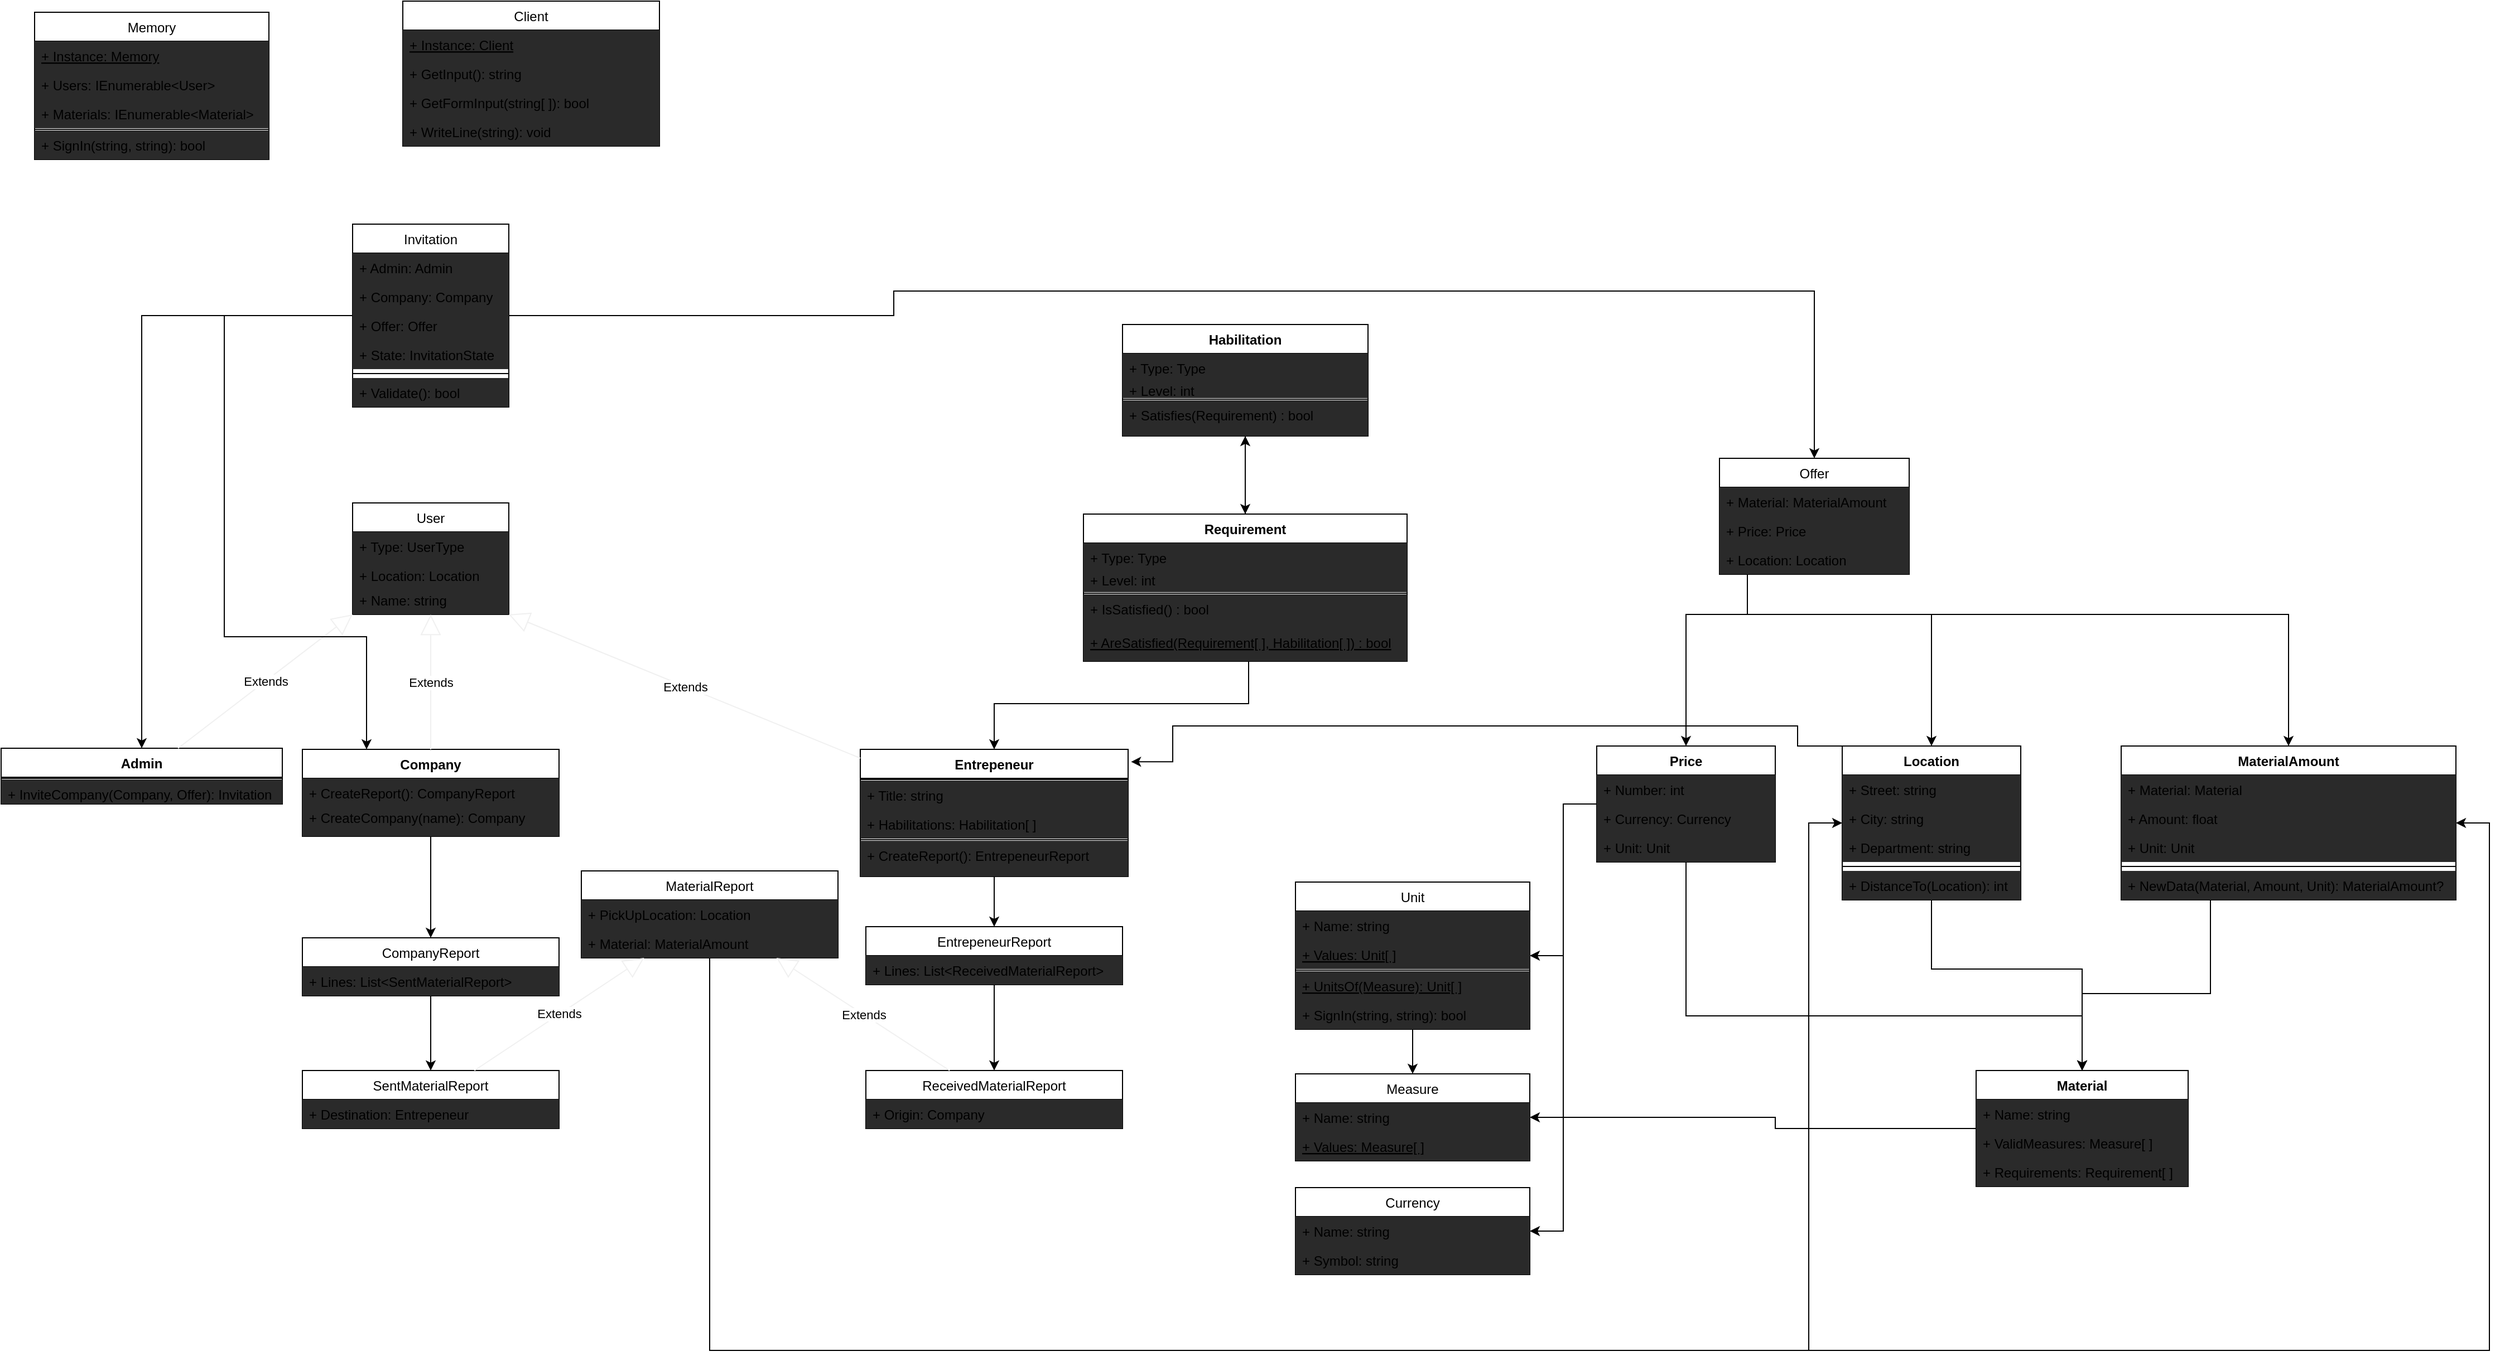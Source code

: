 <mxfile>
    <diagram id="kwgLytBKqiFLjFJrec6y" name="Page-1">
        <mxGraphModel dx="2260" dy="1845" grid="1" gridSize="10" guides="1" tooltips="1" connect="1" arrows="1" fold="1" page="1" pageScale="1" pageWidth="827" pageHeight="1169" math="0" shadow="0">
            <root>
                <mxCell id="0"/>
                <mxCell id="1" parent="0"/>
                <mxCell id="120" style="edgeStyle=orthogonalEdgeStyle;rounded=0;orthogonalLoop=1;jettySize=auto;html=1;entryX=0.5;entryY=0;entryDx=0;entryDy=0;" parent="1" source="2" target="8" edge="1">
                    <mxGeometry relative="1" as="geometry"/>
                </mxCell>
                <mxCell id="2" value="Company" style="swimlane;fontStyle=1;align=center;verticalAlign=top;childLayout=stackLayout;horizontal=1;startSize=26;horizontalStack=0;resizeParent=1;resizeParentMax=0;resizeLast=0;collapsible=1;marginBottom=0;" parent="1" vertex="1">
                    <mxGeometry x="-460" y="-419" width="230" height="78" as="geometry">
                        <mxRectangle x="-460" y="-419" width="70" height="26" as="alternateBounds"/>
                    </mxGeometry>
                </mxCell>
                <mxCell id="6" value="+ CreateReport(): CompanyReport" style="text;align=left;verticalAlign=top;spacingLeft=4;spacingRight=4;overflow=hidden;rotatable=0;points=[[0,0.5],[1,0.5]];portConstraint=eastwest;fillColor=#2a2a2a;" parent="2" vertex="1">
                    <mxGeometry y="26" width="230" height="22" as="geometry"/>
                </mxCell>
                <mxCell id="7" value="+ CreateCompany(name): Company" style="text;align=left;verticalAlign=top;spacingLeft=4;spacingRight=4;overflow=hidden;rotatable=0;points=[[0,0.5],[1,0.5]];portConstraint=eastwest;fillColor=#2a2a2a;" parent="2" vertex="1">
                    <mxGeometry y="48" width="230" height="30" as="geometry"/>
                </mxCell>
                <mxCell id="137" style="edgeStyle=orthogonalEdgeStyle;rounded=0;orthogonalLoop=1;jettySize=auto;html=1;entryX=0.5;entryY=0;entryDx=0;entryDy=0;" parent="1" source="8" target="83" edge="1">
                    <mxGeometry relative="1" as="geometry"/>
                </mxCell>
                <mxCell id="8" value="CompanyReport" style="swimlane;fontStyle=0;childLayout=stackLayout;horizontal=1;startSize=26;horizontalStack=0;resizeParent=1;resizeParentMax=0;resizeLast=0;collapsible=1;marginBottom=0;" parent="1" vertex="1">
                    <mxGeometry x="-460" y="-250" width="230" height="52" as="geometry"/>
                </mxCell>
                <mxCell id="9" value="+ Lines: List&lt;SentMaterialReport&gt;" style="text;align=left;verticalAlign=top;spacingLeft=4;spacingRight=4;overflow=hidden;rotatable=0;points=[[0,0.5],[1,0.5]];portConstraint=eastwest;fillColor=#2a2a2a;" parent="8" vertex="1">
                    <mxGeometry y="26" width="230" height="26" as="geometry"/>
                </mxCell>
                <mxCell id="96" style="edgeStyle=orthogonalEdgeStyle;rounded=0;orthogonalLoop=1;jettySize=auto;html=1;entryX=0.5;entryY=0;entryDx=0;entryDy=0;" parent="1" source="11" target="16" edge="1">
                    <mxGeometry relative="1" as="geometry">
                        <mxPoint x="120" y="559" as="targetPoint"/>
                    </mxGeometry>
                </mxCell>
                <mxCell id="11" value="Entrepeneur" style="swimlane;fontStyle=1;align=center;verticalAlign=top;childLayout=stackLayout;horizontal=1;startSize=26;horizontalStack=0;resizeParent=1;resizeParentMax=0;resizeLast=0;collapsible=1;marginBottom=0;" parent="1" vertex="1">
                    <mxGeometry x="40" y="-419" width="240" height="114" as="geometry">
                        <mxRectangle x="40" y="-419" width="70" height="26" as="alternateBounds"/>
                    </mxGeometry>
                </mxCell>
                <mxCell id="143" value="" style="line;strokeWidth=1;align=left;verticalAlign=middle;spacingTop=-1;spacingLeft=3;spacingRight=3;rotatable=0;labelPosition=right;points=[];portConstraint=eastwest;" vertex="1" parent="11">
                    <mxGeometry y="26" width="240" height="2" as="geometry"/>
                </mxCell>
                <mxCell id="202" value="+ Title: string" style="text;align=left;verticalAlign=top;spacingLeft=4;spacingRight=4;overflow=hidden;rotatable=0;points=[[0,0.5],[1,0.5]];portConstraint=eastwest;fillColor=#2a2a2a;" vertex="1" parent="11">
                    <mxGeometry y="28" width="240" height="26" as="geometry"/>
                </mxCell>
                <mxCell id="204" value="+ Habilitations: Habilitation[ ]" style="text;align=left;verticalAlign=top;spacingLeft=4;spacingRight=4;overflow=hidden;rotatable=0;points=[[0,0.5],[1,0.5]];portConstraint=eastwest;fillColor=#2a2a2a;" vertex="1" parent="11">
                    <mxGeometry y="54" width="240" height="26" as="geometry"/>
                </mxCell>
                <mxCell id="203" value="" style="line;strokeWidth=1;align=left;verticalAlign=middle;spacingTop=-1;spacingLeft=3;spacingRight=3;rotatable=0;labelPosition=right;points=[];portConstraint=eastwest;" vertex="1" parent="11">
                    <mxGeometry y="80" width="240" height="2" as="geometry"/>
                </mxCell>
                <mxCell id="15" value="+ CreateReport(): EntrepeneurReport" style="text;align=left;verticalAlign=top;spacingLeft=4;spacingRight=4;overflow=hidden;rotatable=0;points=[[0,0.5],[1,0.5]];portConstraint=eastwest;fillColor=#2a2a2a;" parent="11" vertex="1">
                    <mxGeometry y="82" width="240" height="32" as="geometry"/>
                </mxCell>
                <mxCell id="132" style="edgeStyle=orthogonalEdgeStyle;rounded=0;orthogonalLoop=1;jettySize=auto;html=1;entryX=0.5;entryY=0;entryDx=0;entryDy=0;" parent="1" source="16" target="74" edge="1">
                    <mxGeometry relative="1" as="geometry">
                        <Array as="points">
                            <mxPoint x="160" y="-150"/>
                            <mxPoint x="160" y="-150"/>
                        </Array>
                    </mxGeometry>
                </mxCell>
                <mxCell id="16" value="EntrepeneurReport" style="swimlane;fontStyle=0;childLayout=stackLayout;horizontal=1;startSize=26;horizontalStack=0;resizeParent=1;resizeParentMax=0;resizeLast=0;collapsible=1;marginBottom=0;" parent="1" vertex="1">
                    <mxGeometry x="45" y="-260" width="230" height="52" as="geometry"/>
                </mxCell>
                <mxCell id="17" value="+ Lines: List&lt;ReceivedMaterialReport&gt;" style="text;align=left;verticalAlign=top;spacingLeft=4;spacingRight=4;overflow=hidden;rotatable=0;points=[[0,0.5],[1,0.5]];portConstraint=eastwest;fillColor=#2a2a2a;" parent="16" vertex="1">
                    <mxGeometry y="26" width="230" height="26" as="geometry"/>
                </mxCell>
                <mxCell id="124" style="edgeStyle=orthogonalEdgeStyle;rounded=0;orthogonalLoop=1;jettySize=auto;html=1;entryX=0.5;entryY=0;entryDx=0;entryDy=0;endArrow=classic;endFill=1;" parent="1" source="19" target="77" edge="1">
                    <mxGeometry relative="1" as="geometry">
                        <Array as="points">
                            <mxPoint x="310" y="-702"/>
                            <mxPoint x="275" y="-702"/>
                        </Array>
                    </mxGeometry>
                </mxCell>
                <mxCell id="19" value="Habilitation" style="swimlane;fontStyle=1;align=center;verticalAlign=top;childLayout=stackLayout;horizontal=1;startSize=26;horizontalStack=0;resizeParent=1;resizeParentMax=0;resizeLast=0;collapsible=1;marginBottom=0;" parent="1" vertex="1">
                    <mxGeometry x="275" y="-800" width="220" height="100" as="geometry">
                        <mxRectangle x="275" y="-800" width="70" height="26" as="alternateBounds"/>
                    </mxGeometry>
                </mxCell>
                <mxCell id="20" value="+ Type: Type" style="text;align=left;verticalAlign=top;spacingLeft=4;spacingRight=4;overflow=hidden;rotatable=0;points=[[0,0.5],[1,0.5]];portConstraint=eastwest;fillColor=#2a2a2a;" parent="19" vertex="1">
                    <mxGeometry y="26" width="220" height="20" as="geometry"/>
                </mxCell>
                <mxCell id="21" value="+ Level: int" style="text;align=left;verticalAlign=top;spacingLeft=4;spacingRight=4;overflow=hidden;rotatable=0;points=[[0,0.5],[1,0.5]];portConstraint=eastwest;fillColor=#2a2a2a;" parent="19" vertex="1">
                    <mxGeometry y="46" width="220" height="20" as="geometry"/>
                </mxCell>
                <mxCell id="22" value="" style="line;strokeWidth=1;align=left;verticalAlign=middle;spacingTop=-1;spacingLeft=3;spacingRight=3;rotatable=0;labelPosition=right;points=[];portConstraint=eastwest;" parent="19" vertex="1">
                    <mxGeometry y="66" width="220" height="2" as="geometry"/>
                </mxCell>
                <mxCell id="23" value="+ Satisfies(Requirement) : bool" style="text;align=left;verticalAlign=top;spacingLeft=4;spacingRight=4;overflow=hidden;rotatable=0;points=[[0,0.5],[1,0.5]];portConstraint=eastwest;fillColor=#2a2a2a;" parent="19" vertex="1">
                    <mxGeometry y="68" width="220" height="32" as="geometry"/>
                </mxCell>
                <mxCell id="24" value="Client" style="swimlane;fontStyle=0;childLayout=stackLayout;horizontal=1;startSize=26;horizontalStack=0;resizeParent=1;resizeParentMax=0;resizeLast=0;collapsible=1;marginBottom=0;" parent="1" vertex="1">
                    <mxGeometry x="-370" y="-1090" width="230" height="130" as="geometry"/>
                </mxCell>
                <mxCell id="25" value="+ Instance: Client" style="text;align=left;verticalAlign=top;spacingLeft=4;spacingRight=4;overflow=hidden;rotatable=0;points=[[0,0.5],[1,0.5]];portConstraint=eastwest;fillColor=#2a2a2a;fontStyle=4" parent="24" vertex="1">
                    <mxGeometry y="26" width="230" height="26" as="geometry"/>
                </mxCell>
                <mxCell id="195" value="+ GetInput(): string" style="text;align=left;verticalAlign=top;spacingLeft=4;spacingRight=4;overflow=hidden;rotatable=0;points=[[0,0.5],[1,0.5]];portConstraint=eastwest;fillColor=#2a2a2a;" vertex="1" parent="24">
                    <mxGeometry y="52" width="230" height="26" as="geometry"/>
                </mxCell>
                <mxCell id="27" value="+ GetFormInput(string[ ]): bool" style="text;align=left;verticalAlign=top;spacingLeft=4;spacingRight=4;overflow=hidden;rotatable=0;points=[[0,0.5],[1,0.5]];portConstraint=eastwest;fillColor=#2a2a2a;" parent="24" vertex="1">
                    <mxGeometry y="78" width="230" height="26" as="geometry"/>
                </mxCell>
                <mxCell id="144" value="+ WriteLine(string): void" style="text;align=left;verticalAlign=top;spacingLeft=4;spacingRight=4;overflow=hidden;rotatable=0;points=[[0,0.5],[1,0.5]];portConstraint=eastwest;fillColor=#2a2a2a;" vertex="1" parent="24">
                    <mxGeometry y="104" width="230" height="26" as="geometry"/>
                </mxCell>
                <mxCell id="121" style="edgeStyle=orthogonalEdgeStyle;rounded=0;orthogonalLoop=1;jettySize=auto;html=1;entryX=0.5;entryY=0;entryDx=0;entryDy=0;" parent="1" source="34" target="186" edge="1">
                    <mxGeometry relative="1" as="geometry"/>
                </mxCell>
                <mxCell id="34" value="Invitation" style="swimlane;fontStyle=0;childLayout=stackLayout;horizontal=1;startSize=26;horizontalStack=0;resizeParent=1;resizeParentMax=0;resizeLast=0;collapsible=1;marginBottom=0;" parent="1" vertex="1">
                    <mxGeometry x="-415" y="-890" width="140" height="164" as="geometry">
                        <mxRectangle x="-415" y="-890" width="80" height="26" as="alternateBounds"/>
                    </mxGeometry>
                </mxCell>
                <mxCell id="35" value="+ Admin: Admin" style="text;align=left;verticalAlign=top;spacingLeft=4;spacingRight=4;overflow=hidden;rotatable=0;points=[[0,0.5],[1,0.5]];portConstraint=eastwest;fillColor=#2a2a2a;" parent="34" vertex="1">
                    <mxGeometry y="26" width="140" height="26" as="geometry"/>
                </mxCell>
                <mxCell id="36" value="+ Company: Company" style="text;align=left;verticalAlign=top;spacingLeft=4;spacingRight=4;overflow=hidden;rotatable=0;points=[[0,0.5],[1,0.5]];portConstraint=eastwest;fillColor=#2a2a2a;" parent="34" vertex="1">
                    <mxGeometry y="52" width="140" height="26" as="geometry"/>
                </mxCell>
                <mxCell id="37" value="+ Offer: Offer" style="text;align=left;verticalAlign=top;spacingLeft=4;spacingRight=4;overflow=hidden;rotatable=0;points=[[0,0.5],[1,0.5]];portConstraint=eastwest;fillColor=#2a2a2a;" parent="34" vertex="1">
                    <mxGeometry y="78" width="140" height="26" as="geometry"/>
                </mxCell>
                <mxCell id="38" value="+ State: InvitationState" style="text;align=left;verticalAlign=top;spacingLeft=4;spacingRight=4;overflow=hidden;rotatable=0;points=[[0,0.5],[1,0.5]];portConstraint=eastwest;fillColor=#2a2a2a;" parent="34" vertex="1">
                    <mxGeometry y="104" width="140" height="26" as="geometry"/>
                </mxCell>
                <mxCell id="39" value="" style="line;strokeWidth=1;align=left;verticalAlign=middle;spacingTop=-1;spacingLeft=3;spacingRight=3;rotatable=0;labelPosition=right;points=[];portConstraint=eastwest;" parent="34" vertex="1">
                    <mxGeometry y="130" width="140" height="8" as="geometry"/>
                </mxCell>
                <mxCell id="40" value="+ Validate(): bool" style="text;align=left;verticalAlign=top;spacingLeft=4;spacingRight=4;overflow=hidden;rotatable=0;points=[[0,0.5],[1,0.5]];portConstraint=eastwest;fillColor=#2a2a2a;" parent="34" vertex="1">
                    <mxGeometry y="138" width="140" height="26" as="geometry"/>
                </mxCell>
                <mxCell id="119" style="edgeStyle=orthogonalEdgeStyle;rounded=0;orthogonalLoop=1;jettySize=auto;html=1;entryX=0.5;entryY=0;entryDx=0;entryDy=0;exitX=0.5;exitY=1;exitDx=0;exitDy=0;" parent="1" source="44" target="50" edge="1">
                    <mxGeometry relative="1" as="geometry">
                        <Array as="points">
                            <mxPoint x="1000" y="-222"/>
                            <mxPoint x="1135" y="-222"/>
                        </Array>
                        <mxPoint x="1010" y="-270" as="sourcePoint"/>
                    </mxGeometry>
                </mxCell>
                <mxCell id="127" style="edgeStyle=orthogonalEdgeStyle;rounded=0;orthogonalLoop=1;jettySize=auto;html=1;entryX=1.011;entryY=0.161;entryDx=0;entryDy=0;entryPerimeter=0;exitX=0;exitY=0;exitDx=0;exitDy=0;" parent="1" edge="1" source="44">
                    <mxGeometry relative="1" as="geometry">
                        <mxPoint x="990" y="-270" as="sourcePoint"/>
                        <mxPoint x="282.64" y="-407.866" as="targetPoint"/>
                        <Array as="points">
                            <mxPoint x="880" y="-422"/>
                            <mxPoint x="880" y="-440"/>
                            <mxPoint x="320" y="-440"/>
                            <mxPoint x="320" y="-408"/>
                        </Array>
                    </mxGeometry>
                </mxCell>
                <mxCell id="44" value="Location" style="swimlane;fontStyle=1;align=center;verticalAlign=top;childLayout=stackLayout;horizontal=1;startSize=26;horizontalStack=0;resizeParent=1;resizeParentMax=0;resizeLast=0;collapsible=1;marginBottom=0;" parent="1" vertex="1">
                    <mxGeometry x="920" y="-422" width="160" height="138" as="geometry">
                        <mxRectangle x="920" y="-422" width="80" height="26" as="alternateBounds"/>
                    </mxGeometry>
                </mxCell>
                <mxCell id="45" value="+ Street: string" style="text;align=left;verticalAlign=top;spacingLeft=4;spacingRight=4;overflow=hidden;rotatable=0;points=[[0,0.5],[1,0.5]];portConstraint=eastwest;fillColor=#2a2a2a;" parent="44" vertex="1">
                    <mxGeometry y="26" width="160" height="26" as="geometry"/>
                </mxCell>
                <mxCell id="46" value="+ City: string" style="text;align=left;verticalAlign=top;spacingLeft=4;spacingRight=4;overflow=hidden;rotatable=0;points=[[0,0.5],[1,0.5]];portConstraint=eastwest;fillColor=#2a2a2a;" parent="44" vertex="1">
                    <mxGeometry y="52" width="160" height="26" as="geometry"/>
                </mxCell>
                <mxCell id="47" value="+ Department: string" style="text;align=left;verticalAlign=top;spacingLeft=4;spacingRight=4;overflow=hidden;rotatable=0;points=[[0,0.5],[1,0.5]];portConstraint=eastwest;fillColor=#2a2a2a;" parent="44" vertex="1">
                    <mxGeometry y="78" width="160" height="26" as="geometry"/>
                </mxCell>
                <mxCell id="48" value="" style="line;strokeWidth=1;align=left;verticalAlign=middle;spacingTop=-1;spacingLeft=3;spacingRight=3;rotatable=0;labelPosition=right;points=[];portConstraint=eastwest;" parent="44" vertex="1">
                    <mxGeometry y="104" width="160" height="8" as="geometry"/>
                </mxCell>
                <mxCell id="49" value="+ DistanceTo(Location): int" style="text;align=left;verticalAlign=top;spacingLeft=4;spacingRight=4;overflow=hidden;rotatable=0;points=[[0,0.5],[1,0.5]];portConstraint=eastwest;fillColor=#2a2a2a;" parent="44" vertex="1">
                    <mxGeometry y="112" width="160" height="26" as="geometry"/>
                </mxCell>
                <mxCell id="50" value="Material" style="swimlane;fontStyle=1;align=center;verticalAlign=top;childLayout=stackLayout;horizontal=1;startSize=26;horizontalStack=0;resizeParent=1;resizeParentMax=0;resizeLast=0;collapsible=1;marginBottom=0;" parent="1" vertex="1">
                    <mxGeometry x="1040" y="-131" width="190" height="104" as="geometry">
                        <mxRectangle x="1040" y="-131" width="80" height="26" as="alternateBounds"/>
                    </mxGeometry>
                </mxCell>
                <mxCell id="51" value="+ Name: string " style="text;align=left;verticalAlign=top;spacingLeft=4;spacingRight=4;overflow=hidden;rotatable=0;points=[[0,0.5],[1,0.5]];portConstraint=eastwest;fillColor=#2a2a2a;" parent="50" vertex="1">
                    <mxGeometry y="26" width="190" height="26" as="geometry"/>
                </mxCell>
                <mxCell id="52" value="+ ValidMeasures: Measure[ ]" style="text;align=left;verticalAlign=top;spacingLeft=4;spacingRight=4;overflow=hidden;rotatable=0;points=[[0,0.5],[1,0.5]];portConstraint=eastwest;fillColor=#2a2a2a;" parent="50" vertex="1">
                    <mxGeometry y="52" width="190" height="26" as="geometry"/>
                </mxCell>
                <mxCell id="53" value="+ Requirements: Requirement[ ]" style="text;align=left;verticalAlign=top;spacingLeft=4;spacingRight=4;overflow=hidden;rotatable=0;points=[[0,0.5],[1,0.5]];portConstraint=eastwest;fillColor=#2a2a2a;" parent="50" vertex="1">
                    <mxGeometry y="78" width="190" height="26" as="geometry"/>
                </mxCell>
                <mxCell id="118" style="edgeStyle=orthogonalEdgeStyle;rounded=0;orthogonalLoop=1;jettySize=auto;html=1;entryX=0.5;entryY=0;entryDx=0;entryDy=0;" parent="1" source="55" target="50" edge="1">
                    <mxGeometry relative="1" as="geometry">
                        <Array as="points">
                            <mxPoint x="1250" y="-200"/>
                            <mxPoint x="1135" y="-200"/>
                        </Array>
                    </mxGeometry>
                </mxCell>
                <mxCell id="55" value="MaterialAmount" style="swimlane;fontStyle=1;align=center;verticalAlign=top;childLayout=stackLayout;horizontal=1;startSize=26;horizontalStack=0;resizeParent=1;resizeParentMax=0;resizeLast=0;collapsible=1;marginBottom=0;" parent="1" vertex="1">
                    <mxGeometry x="1170" y="-422" width="300" height="138" as="geometry">
                        <mxRectangle x="1170" y="-422" width="120" height="26" as="alternateBounds"/>
                    </mxGeometry>
                </mxCell>
                <mxCell id="56" value="+ Material: Material" style="text;align=left;verticalAlign=top;spacingLeft=4;spacingRight=4;overflow=hidden;rotatable=0;points=[[0,0.5],[1,0.5]];portConstraint=eastwest;fillColor=#2a2a2a;" parent="55" vertex="1">
                    <mxGeometry y="26" width="300" height="26" as="geometry"/>
                </mxCell>
                <mxCell id="58" value="+ Amount: float" style="text;align=left;verticalAlign=top;spacingLeft=4;spacingRight=4;overflow=hidden;rotatable=0;points=[[0,0.5],[1,0.5]];portConstraint=eastwest;fillColor=#2a2a2a;" parent="55" vertex="1">
                    <mxGeometry y="52" width="300" height="26" as="geometry"/>
                </mxCell>
                <mxCell id="60" value="+ Unit: Unit" style="text;align=left;verticalAlign=top;spacingLeft=4;spacingRight=4;overflow=hidden;rotatable=0;points=[[0,0.5],[1,0.5]];portConstraint=eastwest;fillColor=#2a2a2a;" parent="55" vertex="1">
                    <mxGeometry y="78" width="300" height="26" as="geometry"/>
                </mxCell>
                <mxCell id="205" value="" style="line;strokeWidth=1;align=left;verticalAlign=middle;spacingTop=-1;spacingLeft=3;spacingRight=3;rotatable=0;labelPosition=right;points=[];portConstraint=eastwest;" vertex="1" parent="55">
                    <mxGeometry y="104" width="300" height="8" as="geometry"/>
                </mxCell>
                <mxCell id="206" value="+ NewData(Material, Amount, Unit): MaterialAmount?" style="text;align=left;verticalAlign=top;spacingLeft=4;spacingRight=4;overflow=hidden;rotatable=0;points=[[0,0.5],[1,0.5]];portConstraint=eastwest;fillColor=#2a2a2a;" vertex="1" parent="55">
                    <mxGeometry y="112" width="300" height="26" as="geometry"/>
                </mxCell>
                <mxCell id="135" style="edgeStyle=orthogonalEdgeStyle;rounded=0;orthogonalLoop=1;jettySize=auto;html=1;exitX=0.5;exitY=1;exitDx=0;exitDy=0;entryX=0;entryY=0.5;entryDx=0;entryDy=0;" parent="1" source="150" target="44" edge="1">
                    <mxGeometry relative="1" as="geometry">
                        <mxPoint x="910" y="-330" as="targetPoint"/>
                        <Array as="points">
                            <mxPoint x="-95" y="120"/>
                            <mxPoint x="890" y="120"/>
                            <mxPoint x="890" y="-353"/>
                        </Array>
                        <mxPoint x="340" as="sourcePoint"/>
                    </mxGeometry>
                </mxCell>
                <mxCell id="128" style="edgeStyle=orthogonalEdgeStyle;rounded=0;orthogonalLoop=1;jettySize=auto;html=1;entryX=0.5;entryY=0;entryDx=0;entryDy=0;" parent="1" source="64" target="55" edge="1">
                    <mxGeometry relative="1" as="geometry">
                        <Array as="points">
                            <mxPoint x="835" y="-540"/>
                            <mxPoint x="1320" y="-540"/>
                        </Array>
                    </mxGeometry>
                </mxCell>
                <mxCell id="129" style="edgeStyle=orthogonalEdgeStyle;rounded=0;orthogonalLoop=1;jettySize=auto;html=1;entryX=0.5;entryY=0;entryDx=0;entryDy=0;" parent="1" source="64" target="44" edge="1">
                    <mxGeometry relative="1" as="geometry">
                        <Array as="points">
                            <mxPoint x="835" y="-540"/>
                            <mxPoint x="1000" y="-540"/>
                        </Array>
                    </mxGeometry>
                </mxCell>
                <mxCell id="130" style="edgeStyle=orthogonalEdgeStyle;rounded=0;orthogonalLoop=1;jettySize=auto;html=1;entryX=0.5;entryY=0;entryDx=0;entryDy=0;" parent="1" source="64" target="68" edge="1">
                    <mxGeometry relative="1" as="geometry">
                        <Array as="points">
                            <mxPoint x="835" y="-540"/>
                            <mxPoint x="780" y="-540"/>
                        </Array>
                    </mxGeometry>
                </mxCell>
                <mxCell id="64" value="Offer" style="swimlane;fontStyle=0;childLayout=stackLayout;horizontal=1;startSize=26;horizontalStack=0;resizeParent=1;resizeParentMax=0;resizeLast=0;collapsible=1;marginBottom=0;" parent="1" vertex="1">
                    <mxGeometry x="810" y="-680" width="170" height="104" as="geometry"/>
                </mxCell>
                <mxCell id="65" value="+ Material: MaterialAmount" style="text;align=left;verticalAlign=top;spacingLeft=4;spacingRight=4;overflow=hidden;rotatable=0;points=[[0,0.5],[1,0.5]];portConstraint=eastwest;fillColor=#2a2a2a;" parent="64" vertex="1">
                    <mxGeometry y="26" width="170" height="26" as="geometry"/>
                </mxCell>
                <mxCell id="66" value="+ Price: Price" style="text;align=left;verticalAlign=top;spacingLeft=4;spacingRight=4;overflow=hidden;rotatable=0;points=[[0,0.5],[1,0.5]];portConstraint=eastwest;fillColor=#2a2a2a;" parent="64" vertex="1">
                    <mxGeometry y="52" width="170" height="26" as="geometry"/>
                </mxCell>
                <mxCell id="67" value="+ Location: Location" style="text;align=left;verticalAlign=top;spacingLeft=4;spacingRight=4;overflow=hidden;rotatable=0;points=[[0,0.5],[1,0.5]];portConstraint=eastwest;fillColor=#2a2a2a;" parent="64" vertex="1">
                    <mxGeometry y="78" width="170" height="26" as="geometry"/>
                </mxCell>
                <mxCell id="131" style="edgeStyle=orthogonalEdgeStyle;rounded=0;orthogonalLoop=1;jettySize=auto;html=1;entryX=0.5;entryY=0;entryDx=0;entryDy=0;exitX=0.5;exitY=1;exitDx=0;exitDy=0;" parent="1" edge="1" target="50" source="68">
                    <mxGeometry relative="1" as="geometry">
                        <mxPoint x="780" y="-304" as="sourcePoint"/>
                        <mxPoint x="1122" y="-140" as="targetPoint"/>
                        <Array as="points">
                            <mxPoint x="780" y="-180"/>
                            <mxPoint x="1135" y="-180"/>
                        </Array>
                    </mxGeometry>
                </mxCell>
                <mxCell id="68" value="Price" style="swimlane;fontStyle=1;align=center;verticalAlign=top;childLayout=stackLayout;horizontal=1;startSize=26;horizontalStack=0;resizeParent=1;resizeParentMax=0;resizeLast=0;collapsible=1;marginBottom=0;" parent="1" vertex="1">
                    <mxGeometry x="700" y="-422" width="160" height="104" as="geometry">
                        <mxRectangle x="700" y="-422" width="60" height="26" as="alternateBounds"/>
                    </mxGeometry>
                </mxCell>
                <mxCell id="69" value="+ Number: int" style="text;align=left;verticalAlign=top;spacingLeft=4;spacingRight=4;overflow=hidden;rotatable=0;points=[[0,0.5],[1,0.5]];portConstraint=eastwest;fillColor=#2a2a2a;" parent="68" vertex="1">
                    <mxGeometry y="26" width="160" height="26" as="geometry"/>
                </mxCell>
                <mxCell id="71" value="+ Currency: Currency" style="text;align=left;verticalAlign=top;spacingLeft=4;spacingRight=4;overflow=hidden;rotatable=0;points=[[0,0.5],[1,0.5]];portConstraint=eastwest;fillColor=#2a2a2a;" parent="68" vertex="1">
                    <mxGeometry y="52" width="160" height="26" as="geometry"/>
                </mxCell>
                <mxCell id="73" value="+ Unit: Unit" style="text;align=left;verticalAlign=top;spacingLeft=4;spacingRight=4;overflow=hidden;rotatable=0;points=[[0,0.5],[1,0.5]];portConstraint=eastwest;fillColor=#2a2a2a;" parent="68" vertex="1">
                    <mxGeometry y="78" width="160" height="26" as="geometry"/>
                </mxCell>
                <mxCell id="133" style="edgeStyle=orthogonalEdgeStyle;rounded=0;orthogonalLoop=1;jettySize=auto;html=1;exitX=0.5;exitY=1;exitDx=0;exitDy=0;entryX=1;entryY=0.5;entryDx=0;entryDy=0;" parent="1" source="150" edge="1" target="55">
                    <mxGeometry relative="1" as="geometry">
                        <mxPoint x="230" y="-50" as="sourcePoint"/>
                        <mxPoint x="1350" y="-210" as="targetPoint"/>
                        <Array as="points">
                            <mxPoint x="-95" y="120"/>
                            <mxPoint x="1500" y="120"/>
                            <mxPoint x="1500" y="-353"/>
                        </Array>
                    </mxGeometry>
                </mxCell>
                <mxCell id="74" value="ReceivedMaterialReport" style="swimlane;fontStyle=0;childLayout=stackLayout;horizontal=1;startSize=26;horizontalStack=0;resizeParent=1;resizeParentMax=0;resizeLast=0;collapsible=1;marginBottom=0;" parent="1" vertex="1">
                    <mxGeometry x="45" y="-131" width="230" height="52" as="geometry">
                        <mxRectangle x="45" y="-131" width="160" height="26" as="alternateBounds"/>
                    </mxGeometry>
                </mxCell>
                <mxCell id="75" value="+ Origin: Company" style="text;align=left;verticalAlign=top;spacingLeft=4;spacingRight=4;overflow=hidden;rotatable=0;points=[[0,0.5],[1,0.5]];portConstraint=eastwest;fillColor=#2a2a2a;" parent="74" vertex="1">
                    <mxGeometry y="26" width="230" height="26" as="geometry"/>
                </mxCell>
                <mxCell id="125" style="edgeStyle=orthogonalEdgeStyle;rounded=0;orthogonalLoop=1;jettySize=auto;html=1;entryX=0.5;entryY=0;entryDx=0;entryDy=0;" parent="1" source="82" target="11" edge="1">
                    <mxGeometry relative="1" as="geometry">
                        <Array as="points">
                            <mxPoint x="388" y="-460"/>
                            <mxPoint x="160" y="-460"/>
                        </Array>
                    </mxGeometry>
                </mxCell>
                <mxCell id="77" value="Requirement" style="swimlane;fontStyle=1;align=center;verticalAlign=top;childLayout=stackLayout;horizontal=1;startSize=26;horizontalStack=0;resizeParent=1;resizeParentMax=0;resizeLast=0;collapsible=1;marginBottom=0;" parent="1" vertex="1">
                    <mxGeometry x="240" y="-630" width="290" height="132" as="geometry">
                        <mxRectangle x="240" y="-630" width="70" height="26" as="alternateBounds"/>
                    </mxGeometry>
                </mxCell>
                <mxCell id="78" value="+ Type: Type" style="text;align=left;verticalAlign=top;spacingLeft=4;spacingRight=4;overflow=hidden;rotatable=0;points=[[0,0.5],[1,0.5]];portConstraint=eastwest;fillColor=#2a2a2a;" parent="77" vertex="1">
                    <mxGeometry y="26" width="290" height="20" as="geometry"/>
                </mxCell>
                <mxCell id="79" value="+ Level: int" style="text;align=left;verticalAlign=top;spacingLeft=4;spacingRight=4;overflow=hidden;rotatable=0;points=[[0,0.5],[1,0.5]];portConstraint=eastwest;fillColor=#2a2a2a;" parent="77" vertex="1">
                    <mxGeometry y="46" width="290" height="24" as="geometry"/>
                </mxCell>
                <mxCell id="80" value="" style="line;strokeWidth=1;align=left;verticalAlign=middle;spacingTop=-1;spacingLeft=3;spacingRight=3;rotatable=0;labelPosition=right;points=[];portConstraint=eastwest;" parent="77" vertex="1">
                    <mxGeometry y="70" width="290" height="2" as="geometry"/>
                </mxCell>
                <mxCell id="81" value="+ IsSatisfied() : bool" style="text;align=left;verticalAlign=top;spacingLeft=4;spacingRight=4;overflow=hidden;rotatable=0;points=[[0,0.5],[1,0.5]];portConstraint=eastwest;fillColor=#2a2a2a;" parent="77" vertex="1">
                    <mxGeometry y="72" width="290" height="30" as="geometry"/>
                </mxCell>
                <mxCell id="82" value="+ AreSatisfied(Requirement[ ], Habilitation[ ]) : bool" style="text;align=left;verticalAlign=top;spacingLeft=4;spacingRight=4;overflow=hidden;rotatable=0;points=[[0,0.5],[1,0.5]];portConstraint=eastwest;fontStyle=4;fillColor=#2a2a2a;" parent="77" vertex="1">
                    <mxGeometry y="102" width="290" height="30" as="geometry"/>
                </mxCell>
                <mxCell id="83" value="SentMaterialReport" style="swimlane;fontStyle=0;childLayout=stackLayout;horizontal=1;startSize=26;horizontalStack=0;resizeParent=1;resizeParentMax=0;resizeLast=0;collapsible=1;marginBottom=0;" parent="1" vertex="1">
                    <mxGeometry x="-460" y="-131" width="230" height="52" as="geometry">
                        <mxRectangle x="-460" y="-131" width="140" height="26" as="alternateBounds"/>
                    </mxGeometry>
                </mxCell>
                <mxCell id="84" value="+ Destination: Entrepeneur" style="text;align=left;verticalAlign=top;spacingLeft=4;spacingRight=4;overflow=hidden;rotatable=0;points=[[0,0.5],[1,0.5]];portConstraint=eastwest;fillColor=#2a2a2a;" parent="83" vertex="1">
                    <mxGeometry y="26" width="230" height="26" as="geometry"/>
                </mxCell>
                <mxCell id="86" value="User" style="swimlane;fontStyle=0;childLayout=stackLayout;horizontal=1;startSize=26;horizontalStack=0;resizeParent=1;resizeParentMax=0;resizeLast=0;collapsible=1;marginBottom=0;" parent="1" vertex="1">
                    <mxGeometry x="-415" y="-640" width="140" height="100" as="geometry">
                        <mxRectangle x="-415" y="-640" width="60" height="26" as="alternateBounds"/>
                    </mxGeometry>
                </mxCell>
                <mxCell id="87" value="+ Type: UserType" style="text;align=left;verticalAlign=top;spacingLeft=4;spacingRight=4;overflow=hidden;rotatable=0;points=[[0,0.5],[1,0.5]];portConstraint=eastwest;fillColor=#2a2a2a;" parent="86" vertex="1">
                    <mxGeometry y="26" width="140" height="26" as="geometry"/>
                </mxCell>
                <mxCell id="201" value="+ Location: Location" style="text;align=left;verticalAlign=top;spacingLeft=4;spacingRight=4;overflow=hidden;rotatable=0;points=[[0,0.5],[1,0.5]];portConstraint=eastwest;fillColor=#2a2a2a;" vertex="1" parent="86">
                    <mxGeometry y="52" width="140" height="22" as="geometry"/>
                </mxCell>
                <mxCell id="88" value="+ Name: string" style="text;align=left;verticalAlign=top;spacingLeft=4;spacingRight=4;overflow=hidden;rotatable=0;points=[[0,0.5],[1,0.5]];portConstraint=eastwest;fillColor=#2a2a2a;" parent="86" vertex="1">
                    <mxGeometry y="74" width="140" height="26" as="geometry"/>
                </mxCell>
                <mxCell id="145" value="Memory" style="swimlane;fontStyle=0;childLayout=stackLayout;horizontal=1;startSize=26;horizontalStack=0;resizeParent=1;resizeParentMax=0;resizeLast=0;collapsible=1;marginBottom=0;" vertex="1" parent="1">
                    <mxGeometry x="-700" y="-1080" width="210" height="132" as="geometry"/>
                </mxCell>
                <mxCell id="146" value="+ Instance: Memory" style="text;align=left;verticalAlign=top;spacingLeft=4;spacingRight=4;overflow=hidden;rotatable=0;points=[[0,0.5],[1,0.5]];portConstraint=eastwest;fillColor=#2a2a2a;fontStyle=4" vertex="1" parent="145">
                    <mxGeometry y="26" width="210" height="26" as="geometry"/>
                </mxCell>
                <mxCell id="194" value="+ Users: IEnumerable&lt;User&gt;" style="text;align=left;verticalAlign=top;spacingLeft=4;spacingRight=4;overflow=hidden;rotatable=0;points=[[0,0.5],[1,0.5]];portConstraint=eastwest;fillColor=#2a2a2a;" vertex="1" parent="145">
                    <mxGeometry y="52" width="210" height="26" as="geometry"/>
                </mxCell>
                <mxCell id="153" value="+ Materials: IEnumerable&lt;Material&gt;" style="text;align=left;verticalAlign=top;spacingLeft=4;spacingRight=4;overflow=hidden;rotatable=0;points=[[0,0.5],[1,0.5]];portConstraint=eastwest;fillColor=#2a2a2a;" vertex="1" parent="145">
                    <mxGeometry y="78" width="210" height="26" as="geometry"/>
                </mxCell>
                <mxCell id="147" value="" style="line;strokeWidth=1;align=left;verticalAlign=middle;spacingTop=-1;spacingLeft=3;spacingRight=3;rotatable=0;labelPosition=right;points=[];portConstraint=eastwest;" vertex="1" parent="145">
                    <mxGeometry y="104" width="210" height="2" as="geometry"/>
                </mxCell>
                <mxCell id="148" value="+ SignIn(string, string): bool" style="text;align=left;verticalAlign=top;spacingLeft=4;spacingRight=4;overflow=hidden;rotatable=0;points=[[0,0.5],[1,0.5]];portConstraint=eastwest;fillColor=#2a2a2a;" vertex="1" parent="145">
                    <mxGeometry y="106" width="210" height="26" as="geometry"/>
                </mxCell>
                <mxCell id="150" value="MaterialReport" style="swimlane;fontStyle=0;childLayout=stackLayout;horizontal=1;startSize=26;horizontalStack=0;resizeParent=1;resizeParentMax=0;resizeLast=0;collapsible=1;marginBottom=0;" vertex="1" parent="1">
                    <mxGeometry x="-210" y="-310" width="230" height="78" as="geometry">
                        <mxRectangle x="-210" y="-270" width="140" height="26" as="alternateBounds"/>
                    </mxGeometry>
                </mxCell>
                <mxCell id="151" value="+ PickUpLocation: Location" style="text;align=left;verticalAlign=top;spacingLeft=4;spacingRight=4;overflow=hidden;rotatable=0;points=[[0,0.5],[1,0.5]];portConstraint=eastwest;fillColor=#2a2a2a;" vertex="1" parent="150">
                    <mxGeometry y="26" width="230" height="26" as="geometry"/>
                </mxCell>
                <mxCell id="152" value="+ Material: MaterialAmount" style="text;align=left;verticalAlign=top;spacingLeft=4;spacingRight=4;overflow=hidden;rotatable=0;points=[[0,0.5],[1,0.5]];portConstraint=eastwest;fillColor=#2a2a2a;" vertex="1" parent="150">
                    <mxGeometry y="52" width="230" height="26" as="geometry"/>
                </mxCell>
                <mxCell id="163" value="Measure" style="swimlane;fontStyle=0;childLayout=stackLayout;horizontal=1;startSize=26;horizontalStack=0;resizeParent=1;resizeParentMax=0;resizeLast=0;collapsible=1;marginBottom=0;" vertex="1" parent="1">
                    <mxGeometry x="430" y="-128" width="210" height="78" as="geometry">
                        <mxRectangle x="430" y="-128" width="80" height="26" as="alternateBounds"/>
                    </mxGeometry>
                </mxCell>
                <mxCell id="181" value="+ Name: string" style="text;align=left;verticalAlign=top;spacingLeft=4;spacingRight=4;overflow=hidden;rotatable=0;points=[[0,0.5],[1,0.5]];portConstraint=eastwest;fillColor=#2a2a2a;fontStyle=0" vertex="1" parent="163">
                    <mxGeometry y="26" width="210" height="26" as="geometry"/>
                </mxCell>
                <mxCell id="164" value="+ Values: Measure[ ]" style="text;align=left;verticalAlign=top;spacingLeft=4;spacingRight=4;overflow=hidden;rotatable=0;points=[[0,0.5],[1,0.5]];portConstraint=eastwest;fillColor=#2a2a2a;fontStyle=4" vertex="1" parent="163">
                    <mxGeometry y="52" width="210" height="26" as="geometry"/>
                </mxCell>
                <mxCell id="168" value="Extends" style="endArrow=block;endSize=16;endFill=0;html=1;strokeColor=#f0f0f0;" edge="1" parent="1" source="83" target="150">
                    <mxGeometry width="160" relative="1" as="geometry">
                        <mxPoint x="-320" y="-90" as="sourcePoint"/>
                        <mxPoint x="-160" y="-90" as="targetPoint"/>
                    </mxGeometry>
                </mxCell>
                <mxCell id="169" value="Extends" style="endArrow=block;endSize=16;endFill=0;html=1;strokeColor=#f0f0f0;" edge="1" parent="1" source="74" target="150">
                    <mxGeometry width="160" relative="1" as="geometry">
                        <mxPoint x="-356.619" y="-121" as="sourcePoint"/>
                        <mxPoint x="-153.381" y="-234" as="targetPoint"/>
                    </mxGeometry>
                </mxCell>
                <mxCell id="170" value="Unit" style="swimlane;fontStyle=0;childLayout=stackLayout;horizontal=1;startSize=26;horizontalStack=0;resizeParent=1;resizeParentMax=0;resizeLast=0;collapsible=1;marginBottom=0;" vertex="1" parent="1">
                    <mxGeometry x="430" y="-300" width="210" height="132" as="geometry">
                        <mxRectangle x="430" y="-300" width="50" height="26" as="alternateBounds"/>
                    </mxGeometry>
                </mxCell>
                <mxCell id="180" value="+ Name: string" style="text;align=left;verticalAlign=top;spacingLeft=4;spacingRight=4;overflow=hidden;rotatable=0;points=[[0,0.5],[1,0.5]];portConstraint=eastwest;fillColor=#2a2a2a;fontStyle=0" vertex="1" parent="170">
                    <mxGeometry y="26" width="210" height="26" as="geometry"/>
                </mxCell>
                <mxCell id="171" value="+ Values: Unit[ ]" style="text;align=left;verticalAlign=top;spacingLeft=4;spacingRight=4;overflow=hidden;rotatable=0;points=[[0,0.5],[1,0.5]];portConstraint=eastwest;fillColor=#2a2a2a;fontStyle=4" vertex="1" parent="170">
                    <mxGeometry y="52" width="210" height="26" as="geometry"/>
                </mxCell>
                <mxCell id="173" value="" style="line;strokeWidth=1;align=left;verticalAlign=middle;spacingTop=-1;spacingLeft=3;spacingRight=3;rotatable=0;labelPosition=right;points=[];portConstraint=eastwest;" vertex="1" parent="170">
                    <mxGeometry y="78" width="210" height="2" as="geometry"/>
                </mxCell>
                <mxCell id="172" value="+ UnitsOf(Measure): Unit[ ]" style="text;align=left;verticalAlign=top;spacingLeft=4;spacingRight=4;overflow=hidden;rotatable=0;points=[[0,0.5],[1,0.5]];portConstraint=eastwest;fillColor=#2a2a2a;fontStyle=4" vertex="1" parent="170">
                    <mxGeometry y="80" width="210" height="26" as="geometry"/>
                </mxCell>
                <mxCell id="174" value="+ SignIn(string, string): bool" style="text;align=left;verticalAlign=top;spacingLeft=4;spacingRight=4;overflow=hidden;rotatable=0;points=[[0,0.5],[1,0.5]];portConstraint=eastwest;fillColor=#2a2a2a;" vertex="1" parent="170">
                    <mxGeometry y="106" width="210" height="26" as="geometry"/>
                </mxCell>
                <mxCell id="175" value="Currency" style="swimlane;fontStyle=0;childLayout=stackLayout;horizontal=1;startSize=26;horizontalStack=0;resizeParent=1;resizeParentMax=0;resizeLast=0;collapsible=1;marginBottom=0;" vertex="1" parent="1">
                    <mxGeometry x="430" y="-26" width="210" height="78" as="geometry">
                        <mxRectangle x="430" y="-26" width="80" height="26" as="alternateBounds"/>
                    </mxGeometry>
                </mxCell>
                <mxCell id="176" value="+ Name: string" style="text;align=left;verticalAlign=top;spacingLeft=4;spacingRight=4;overflow=hidden;rotatable=0;points=[[0,0.5],[1,0.5]];portConstraint=eastwest;fillColor=#2a2a2a;" vertex="1" parent="175">
                    <mxGeometry y="26" width="210" height="26" as="geometry"/>
                </mxCell>
                <mxCell id="177" value="+ Symbol: string" style="text;align=left;verticalAlign=top;spacingLeft=4;spacingRight=4;overflow=hidden;rotatable=0;points=[[0,0.5],[1,0.5]];portConstraint=eastwest;fillColor=#2a2a2a;" vertex="1" parent="175">
                    <mxGeometry y="52" width="210" height="26" as="geometry"/>
                </mxCell>
                <mxCell id="183" style="edgeStyle=orthogonalEdgeStyle;rounded=0;orthogonalLoop=1;jettySize=auto;html=1;exitX=0.5;exitY=1;exitDx=0;exitDy=0;entryX=0.5;entryY=0;entryDx=0;entryDy=0;" edge="1" parent="1" source="170" target="163">
                    <mxGeometry relative="1" as="geometry">
                        <mxPoint x="520" y="130" as="sourcePoint"/>
                        <mxPoint x="460" y="130" as="targetPoint"/>
                        <Array as="points">
                            <mxPoint x="535" y="-150"/>
                            <mxPoint x="535" y="-150"/>
                        </Array>
                    </mxGeometry>
                </mxCell>
                <mxCell id="184" style="edgeStyle=orthogonalEdgeStyle;rounded=0;orthogonalLoop=1;jettySize=auto;html=1;exitX=0;exitY=0.5;exitDx=0;exitDy=0;entryX=1;entryY=0.5;entryDx=0;entryDy=0;" edge="1" parent="1" source="68" target="170">
                    <mxGeometry relative="1" as="geometry">
                        <mxPoint x="680" y="-400" as="sourcePoint"/>
                        <mxPoint x="590" y="-330" as="targetPoint"/>
                        <Array as="points">
                            <mxPoint x="670" y="-370"/>
                            <mxPoint x="670" y="-234"/>
                        </Array>
                    </mxGeometry>
                </mxCell>
                <mxCell id="185" style="edgeStyle=orthogonalEdgeStyle;rounded=0;orthogonalLoop=1;jettySize=auto;html=1;exitX=0;exitY=0.5;exitDx=0;exitDy=0;entryX=1;entryY=0.5;entryDx=0;entryDy=0;" edge="1" parent="1" source="68" target="175">
                    <mxGeometry relative="1" as="geometry">
                        <mxPoint x="710" y="-399" as="sourcePoint"/>
                        <mxPoint x="580" y="-630" as="targetPoint"/>
                        <Array as="points">
                            <mxPoint x="670" y="-370"/>
                            <mxPoint x="670" y="13"/>
                        </Array>
                    </mxGeometry>
                </mxCell>
                <mxCell id="186" value="Admin" style="swimlane;fontStyle=1;align=center;verticalAlign=top;childLayout=stackLayout;horizontal=1;startSize=26;horizontalStack=0;resizeParent=1;resizeParentMax=0;resizeLast=0;collapsible=1;marginBottom=0;" vertex="1" parent="1">
                    <mxGeometry x="-730" y="-420" width="252" height="50" as="geometry">
                        <mxRectangle x="-350" y="-419" width="70" height="26" as="alternateBounds"/>
                    </mxGeometry>
                </mxCell>
                <mxCell id="187" value="" style="line;strokeWidth=1;align=left;verticalAlign=middle;spacingTop=-1;spacingLeft=3;spacingRight=3;rotatable=0;labelPosition=right;points=[];portConstraint=eastwest;" vertex="1" parent="186">
                    <mxGeometry y="26" width="252" height="2" as="geometry"/>
                </mxCell>
                <mxCell id="188" value="+ InviteCompany(Company, Offer): Invitation" style="text;align=left;verticalAlign=top;spacingLeft=4;spacingRight=4;overflow=hidden;rotatable=0;points=[[0,0.5],[1,0.5]];portConstraint=eastwest;fillColor=#2a2a2a;" vertex="1" parent="186">
                    <mxGeometry y="28" width="252" height="22" as="geometry"/>
                </mxCell>
                <mxCell id="191" value="Extends" style="endArrow=block;endSize=16;endFill=0;html=1;strokeColor=#f0f0f0;entryX=0;entryY=1;entryDx=0;entryDy=0;" edge="1" parent="1" source="186" target="86">
                    <mxGeometry width="160" relative="1" as="geometry">
                        <mxPoint x="-362.113" y="-517" as="sourcePoint"/>
                        <mxPoint x="-150" y="-570" as="targetPoint"/>
                    </mxGeometry>
                </mxCell>
                <mxCell id="192" value="Extends" style="endArrow=block;endSize=16;endFill=0;html=1;strokeColor=#f0f0f0;entryX=0.5;entryY=1;entryDx=0;entryDy=0;" edge="1" parent="1" source="2" target="86">
                    <mxGeometry width="160" relative="1" as="geometry">
                        <mxPoint x="-200" y="-440" as="sourcePoint"/>
                        <mxPoint y="-540" as="targetPoint"/>
                    </mxGeometry>
                </mxCell>
                <mxCell id="193" value="Extends" style="endArrow=block;endSize=16;endFill=0;html=1;strokeColor=#f0f0f0;entryX=1;entryY=1;entryDx=0;entryDy=0;" edge="1" parent="1" source="11" target="86">
                    <mxGeometry width="160" relative="1" as="geometry">
                        <mxPoint x="130" y="-430" as="sourcePoint"/>
                        <mxPoint x="-40" y="-580" as="targetPoint"/>
                    </mxGeometry>
                </mxCell>
                <mxCell id="196" style="edgeStyle=orthogonalEdgeStyle;rounded=0;orthogonalLoop=1;jettySize=auto;html=1;endArrow=classic;endFill=1;entryX=0.5;entryY=1;entryDx=0;entryDy=0;" edge="1" parent="1" source="77" target="19">
                    <mxGeometry relative="1" as="geometry">
                        <mxPoint x="395" y="-690" as="sourcePoint"/>
                        <mxPoint x="310" y="-700" as="targetPoint"/>
                        <Array as="points">
                            <mxPoint x="385" y="-690"/>
                            <mxPoint x="385" y="-690"/>
                        </Array>
                    </mxGeometry>
                </mxCell>
                <mxCell id="197" style="edgeStyle=orthogonalEdgeStyle;rounded=0;orthogonalLoop=1;jettySize=auto;html=1;exitX=0;exitY=0.5;exitDx=0;exitDy=0;entryX=1;entryY=0.5;entryDx=0;entryDy=0;" edge="1" parent="1" source="50" target="163">
                    <mxGeometry relative="1" as="geometry">
                        <mxPoint x="710" y="-360" as="sourcePoint"/>
                        <mxPoint x="600" y="-80" as="targetPoint"/>
                        <Array as="points">
                            <mxPoint x="860" y="-79"/>
                            <mxPoint x="860" y="-89"/>
                        </Array>
                    </mxGeometry>
                </mxCell>
                <mxCell id="198" style="edgeStyle=orthogonalEdgeStyle;rounded=0;orthogonalLoop=1;jettySize=auto;html=1;entryX=0.25;entryY=0;entryDx=0;entryDy=0;" edge="1" parent="1" source="34" target="2">
                    <mxGeometry relative="1" as="geometry">
                        <mxPoint x="-450" y="-820" as="sourcePoint"/>
                        <mxPoint x="-594" y="-410" as="targetPoint"/>
                        <Array as="points">
                            <mxPoint x="-530" y="-808"/>
                            <mxPoint x="-530" y="-520"/>
                            <mxPoint x="-402" y="-520"/>
                        </Array>
                    </mxGeometry>
                </mxCell>
                <mxCell id="199" style="edgeStyle=orthogonalEdgeStyle;rounded=0;orthogonalLoop=1;jettySize=auto;html=1;entryX=0.5;entryY=0;entryDx=0;entryDy=0;exitX=1;exitY=0.5;exitDx=0;exitDy=0;" edge="1" parent="1" source="34" target="64">
                    <mxGeometry relative="1" as="geometry">
                        <mxPoint x="-405" y="-798" as="sourcePoint"/>
                        <mxPoint x="550" y="-850" as="targetPoint"/>
                        <Array as="points">
                            <mxPoint x="70" y="-808"/>
                            <mxPoint x="70" y="-830"/>
                            <mxPoint x="895" y="-830"/>
                        </Array>
                    </mxGeometry>
                </mxCell>
            </root>
        </mxGraphModel>
    </diagram>
</mxfile>